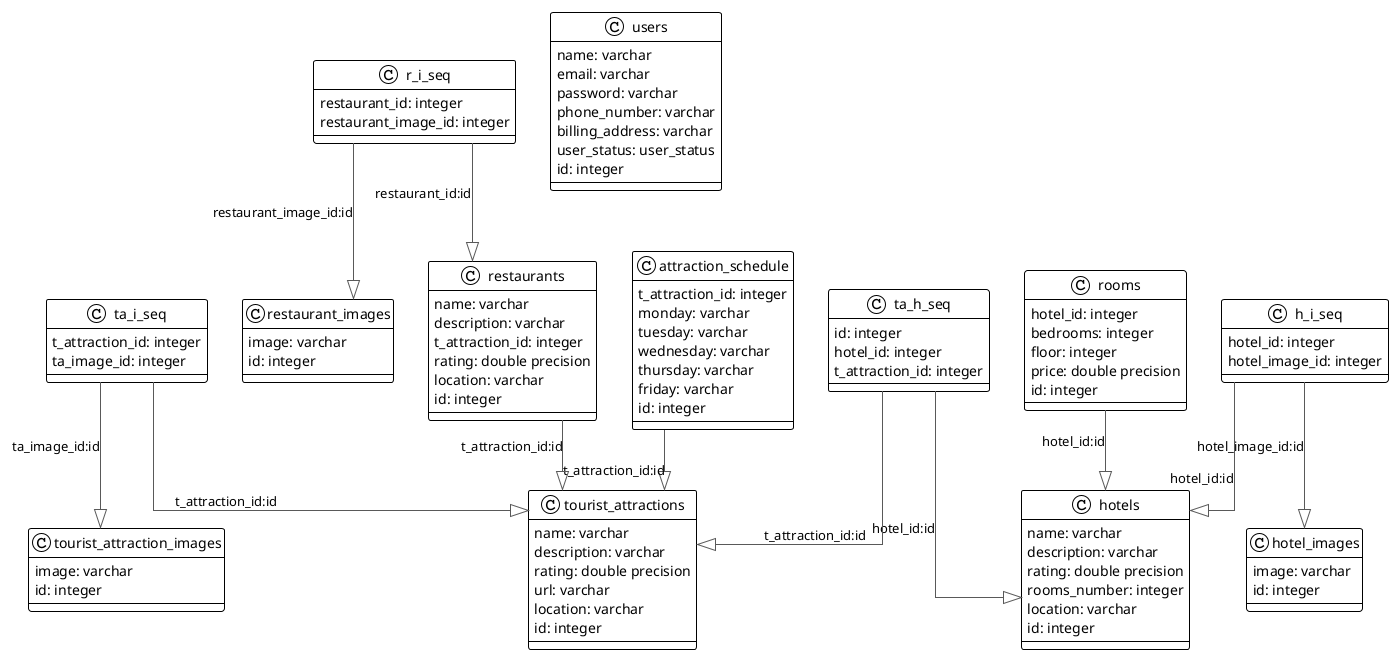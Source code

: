 @startuml

!theme plain
top to bottom direction
skinparam linetype ortho

class attraction_schedule {
   t_attraction_id: integer
   monday: varchar
   tuesday: varchar
   wednesday: varchar
   thursday: varchar
   friday: varchar
   id: integer
}
class h_i_seq {
   hotel_id: integer
   hotel_image_id: integer
}
class hotel_images {
   image: varchar
   id: integer
}
class hotels {
   name: varchar
   description: varchar
   rating: double precision
   rooms_number: integer
   location: varchar
   id: integer
}
class r_i_seq {
   restaurant_id: integer
   restaurant_image_id: integer
}
class restaurant_images {
   image: varchar
   id: integer
}
class restaurants {
   name: varchar
   description: varchar
   t_attraction_id: integer
   rating: double precision
   location: varchar
   id: integer
}
class rooms {
   hotel_id: integer
   bedrooms: integer
   floor: integer
   price: double precision
   id: integer
}
class ta_h_seq {
   id: integer
   hotel_id: integer
   t_attraction_id: integer
}
class ta_i_seq {
   t_attraction_id: integer
   ta_image_id: integer
}
class tourist_attraction_images {
   image: varchar
   id: integer
}
class tourist_attractions {
   name: varchar
   description: varchar
   rating: double precision
   url: varchar
   location: varchar
   id: integer
}
class users {
   name: varchar
   email: varchar
   password: varchar
   phone_number: varchar
   billing_address: varchar
   user_status: user_status
   id: integer
}

attraction_schedule        -[#595959,plain]-^  tourist_attractions       : "t_attraction_id:id"
h_i_seq                    -[#595959,plain]-^  hotel_images              : "hotel_image_id:id"
h_i_seq                    -[#595959,plain]-^  hotels                    : "hotel_id:id"
r_i_seq                    -[#595959,plain]-^  restaurant_images         : "restaurant_image_id:id"
r_i_seq                    -[#595959,plain]-^  restaurants               : "restaurant_id:id"
restaurants                -[#595959,plain]-^  tourist_attractions       : "t_attraction_id:id"
rooms                      -[#595959,plain]-^  hotels                    : "hotel_id:id"
ta_h_seq                   -[#595959,plain]-^  hotels                    : "hotel_id:id"
ta_h_seq                   -[#595959,plain]-^  tourist_attractions       : "t_attraction_id:id"
ta_i_seq                   -[#595959,plain]-^  tourist_attraction_images : "ta_image_id:id"
ta_i_seq                   -[#595959,plain]-^  tourist_attractions       : "t_attraction_id:id"
@enduml
